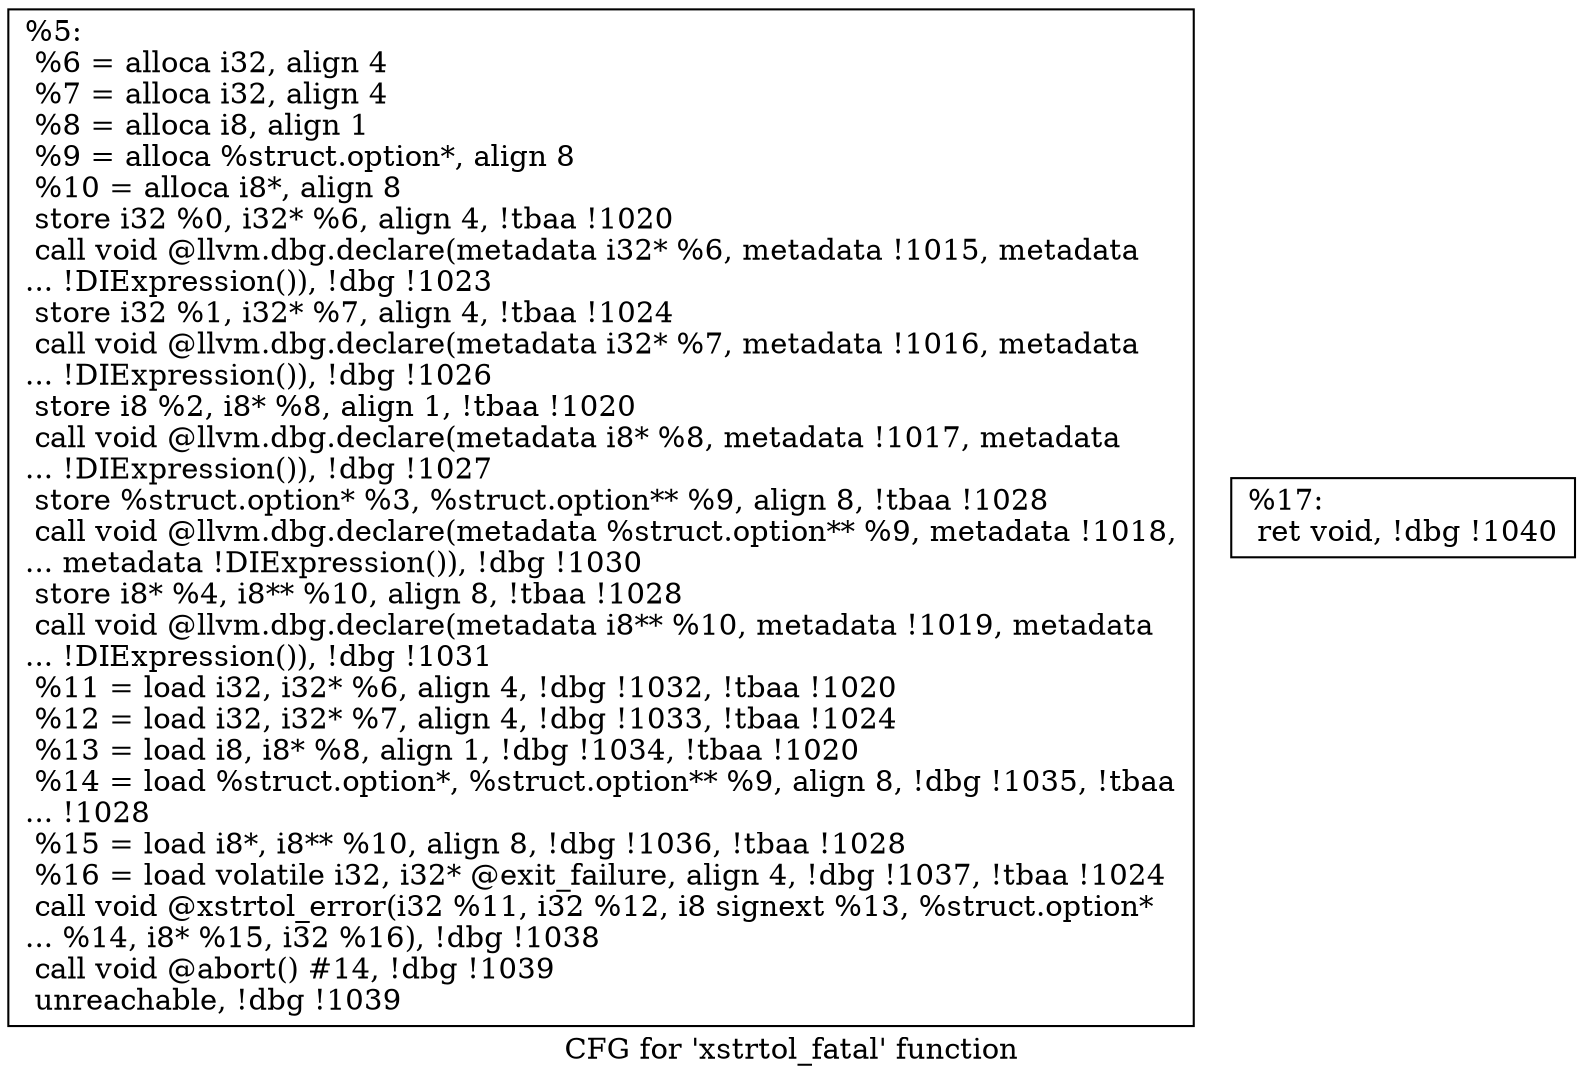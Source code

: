 digraph "CFG for 'xstrtol_fatal' function" {
	label="CFG for 'xstrtol_fatal' function";

	Node0x16ef820 [shape=record,label="{%5:\l  %6 = alloca i32, align 4\l  %7 = alloca i32, align 4\l  %8 = alloca i8, align 1\l  %9 = alloca %struct.option*, align 8\l  %10 = alloca i8*, align 8\l  store i32 %0, i32* %6, align 4, !tbaa !1020\l  call void @llvm.dbg.declare(metadata i32* %6, metadata !1015, metadata\l... !DIExpression()), !dbg !1023\l  store i32 %1, i32* %7, align 4, !tbaa !1024\l  call void @llvm.dbg.declare(metadata i32* %7, metadata !1016, metadata\l... !DIExpression()), !dbg !1026\l  store i8 %2, i8* %8, align 1, !tbaa !1020\l  call void @llvm.dbg.declare(metadata i8* %8, metadata !1017, metadata\l... !DIExpression()), !dbg !1027\l  store %struct.option* %3, %struct.option** %9, align 8, !tbaa !1028\l  call void @llvm.dbg.declare(metadata %struct.option** %9, metadata !1018,\l... metadata !DIExpression()), !dbg !1030\l  store i8* %4, i8** %10, align 8, !tbaa !1028\l  call void @llvm.dbg.declare(metadata i8** %10, metadata !1019, metadata\l... !DIExpression()), !dbg !1031\l  %11 = load i32, i32* %6, align 4, !dbg !1032, !tbaa !1020\l  %12 = load i32, i32* %7, align 4, !dbg !1033, !tbaa !1024\l  %13 = load i8, i8* %8, align 1, !dbg !1034, !tbaa !1020\l  %14 = load %struct.option*, %struct.option** %9, align 8, !dbg !1035, !tbaa\l... !1028\l  %15 = load i8*, i8** %10, align 8, !dbg !1036, !tbaa !1028\l  %16 = load volatile i32, i32* @exit_failure, align 4, !dbg !1037, !tbaa !1024\l  call void @xstrtol_error(i32 %11, i32 %12, i8 signext %13, %struct.option*\l... %14, i8* %15, i32 %16), !dbg !1038\l  call void @abort() #14, !dbg !1039\l  unreachable, !dbg !1039\l}"];
	Node0x1636f40 [shape=record,label="{%17:                                                  \l  ret void, !dbg !1040\l}"];
}
